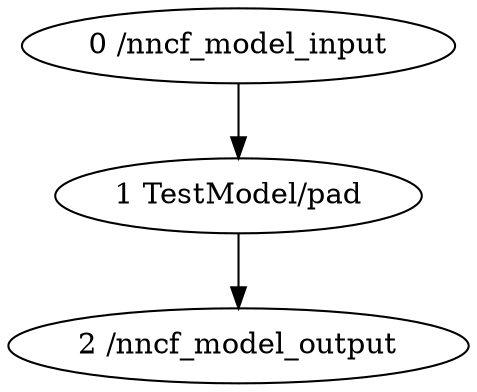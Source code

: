 strict digraph  {
"0 /nncf_model_input" [id=0, scope="", type=nncf_model_input];
"1 TestModel/pad" [id=1, scope=TestModel, type=pad];
"2 /nncf_model_output" [id=2, scope="", type=nncf_model_output];
"0 /nncf_model_input" -> "1 TestModel/pad";
"1 TestModel/pad" -> "2 /nncf_model_output";
}
